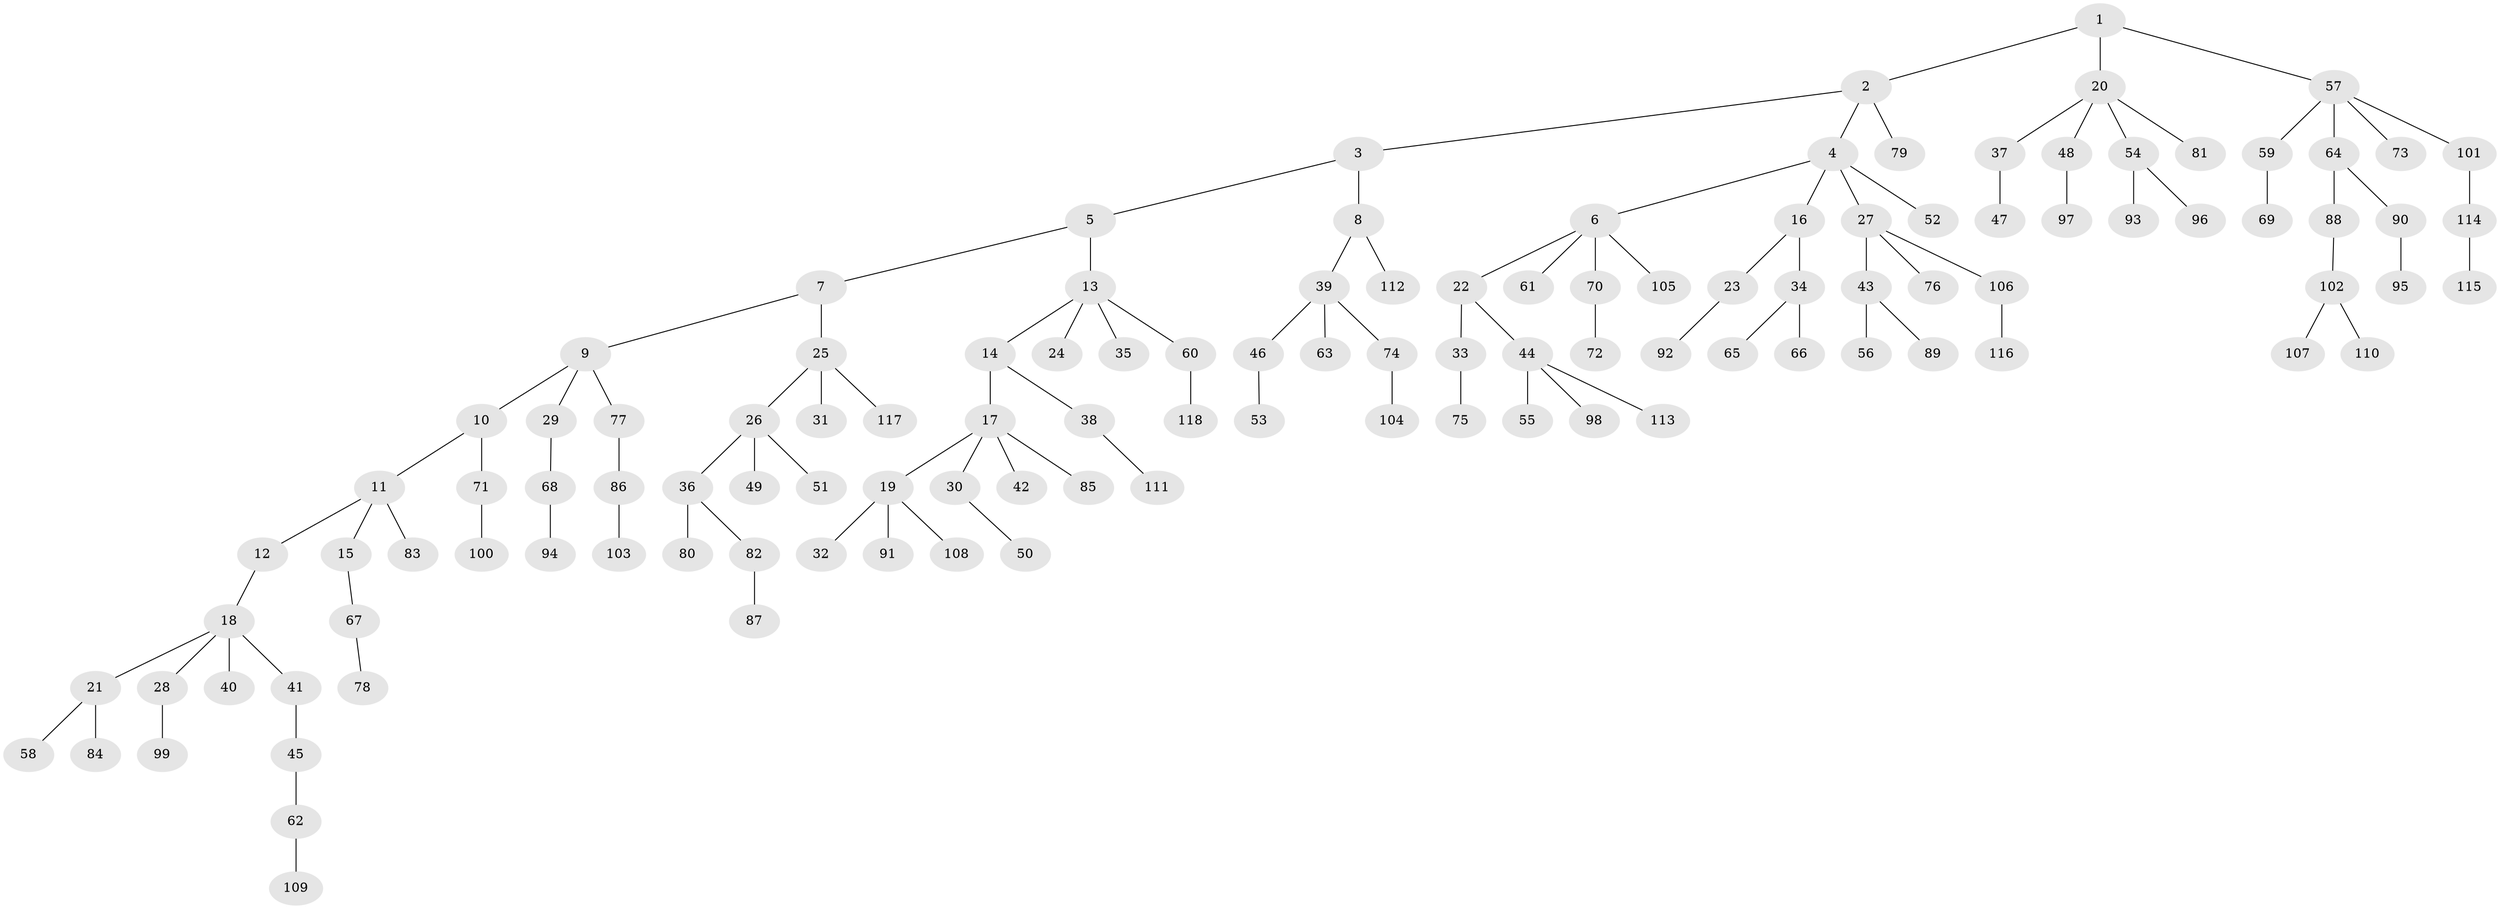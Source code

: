 // coarse degree distribution, {5: 0.05555555555555555, 1: 0.4166666666666667, 3: 0.1388888888888889, 2: 0.3611111111111111, 4: 0.027777777777777776}
// Generated by graph-tools (version 1.1) at 2025/37/03/04/25 23:37:25]
// undirected, 118 vertices, 117 edges
graph export_dot {
  node [color=gray90,style=filled];
  1;
  2;
  3;
  4;
  5;
  6;
  7;
  8;
  9;
  10;
  11;
  12;
  13;
  14;
  15;
  16;
  17;
  18;
  19;
  20;
  21;
  22;
  23;
  24;
  25;
  26;
  27;
  28;
  29;
  30;
  31;
  32;
  33;
  34;
  35;
  36;
  37;
  38;
  39;
  40;
  41;
  42;
  43;
  44;
  45;
  46;
  47;
  48;
  49;
  50;
  51;
  52;
  53;
  54;
  55;
  56;
  57;
  58;
  59;
  60;
  61;
  62;
  63;
  64;
  65;
  66;
  67;
  68;
  69;
  70;
  71;
  72;
  73;
  74;
  75;
  76;
  77;
  78;
  79;
  80;
  81;
  82;
  83;
  84;
  85;
  86;
  87;
  88;
  89;
  90;
  91;
  92;
  93;
  94;
  95;
  96;
  97;
  98;
  99;
  100;
  101;
  102;
  103;
  104;
  105;
  106;
  107;
  108;
  109;
  110;
  111;
  112;
  113;
  114;
  115;
  116;
  117;
  118;
  1 -- 2;
  1 -- 20;
  1 -- 57;
  2 -- 3;
  2 -- 4;
  2 -- 79;
  3 -- 5;
  3 -- 8;
  4 -- 6;
  4 -- 16;
  4 -- 27;
  4 -- 52;
  5 -- 7;
  5 -- 13;
  6 -- 22;
  6 -- 61;
  6 -- 70;
  6 -- 105;
  7 -- 9;
  7 -- 25;
  8 -- 39;
  8 -- 112;
  9 -- 10;
  9 -- 29;
  9 -- 77;
  10 -- 11;
  10 -- 71;
  11 -- 12;
  11 -- 15;
  11 -- 83;
  12 -- 18;
  13 -- 14;
  13 -- 24;
  13 -- 35;
  13 -- 60;
  14 -- 17;
  14 -- 38;
  15 -- 67;
  16 -- 23;
  16 -- 34;
  17 -- 19;
  17 -- 30;
  17 -- 42;
  17 -- 85;
  18 -- 21;
  18 -- 28;
  18 -- 40;
  18 -- 41;
  19 -- 32;
  19 -- 91;
  19 -- 108;
  20 -- 37;
  20 -- 48;
  20 -- 54;
  20 -- 81;
  21 -- 58;
  21 -- 84;
  22 -- 33;
  22 -- 44;
  23 -- 92;
  25 -- 26;
  25 -- 31;
  25 -- 117;
  26 -- 36;
  26 -- 49;
  26 -- 51;
  27 -- 43;
  27 -- 76;
  27 -- 106;
  28 -- 99;
  29 -- 68;
  30 -- 50;
  33 -- 75;
  34 -- 65;
  34 -- 66;
  36 -- 80;
  36 -- 82;
  37 -- 47;
  38 -- 111;
  39 -- 46;
  39 -- 63;
  39 -- 74;
  41 -- 45;
  43 -- 56;
  43 -- 89;
  44 -- 55;
  44 -- 98;
  44 -- 113;
  45 -- 62;
  46 -- 53;
  48 -- 97;
  54 -- 93;
  54 -- 96;
  57 -- 59;
  57 -- 64;
  57 -- 73;
  57 -- 101;
  59 -- 69;
  60 -- 118;
  62 -- 109;
  64 -- 88;
  64 -- 90;
  67 -- 78;
  68 -- 94;
  70 -- 72;
  71 -- 100;
  74 -- 104;
  77 -- 86;
  82 -- 87;
  86 -- 103;
  88 -- 102;
  90 -- 95;
  101 -- 114;
  102 -- 107;
  102 -- 110;
  106 -- 116;
  114 -- 115;
}
